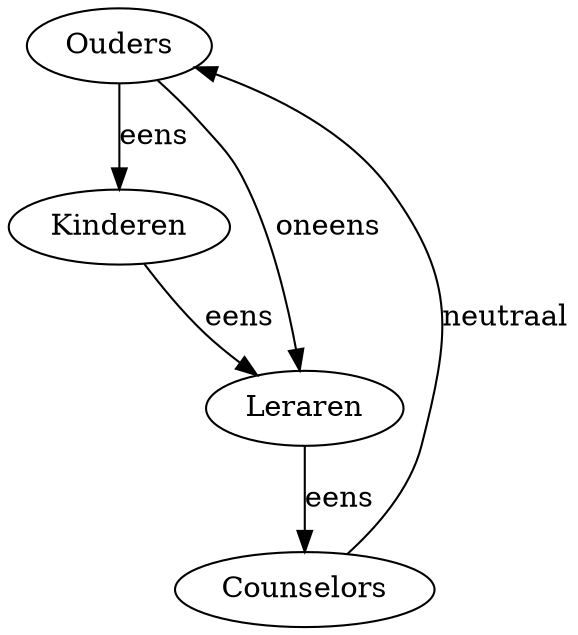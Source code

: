 digraph G {
  Ouders -> Kinderen [label="eens", weight=8];
  Ouders -> Leraren [label="oneens", weight=2];
  Leraren -> Counselors [label="eens", weight=7];
  Counselors -> Ouders [label="neutraal", weight=5];
  Kinderen -> Leraren [label="eens", weight=6];
}

